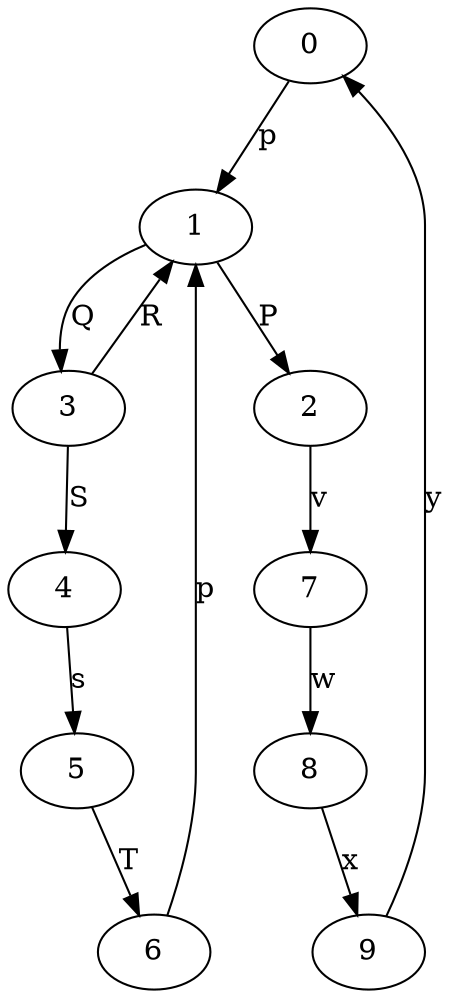 digraph {
		0 -> 1[label="p"];
		1 -> 2[label="P"];
		1 -> 3[label="Q"];
		3 -> 1[label="R"];
		3 -> 4[label="S"];
		4 -> 5[label="s"];
		5 -> 6[label="T"];
		6 -> 1[label="p"];
		2 -> 7[label="v"];
		7 -> 8[label="w"];
		8 -> 9[label="x"];
		9 -> 0[label="y"];
	}
	

